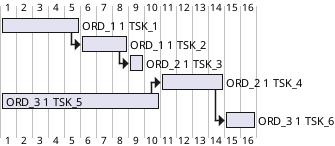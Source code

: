 @startgantt
[ORD_1 1 TSK_1] lasts 5 days
[ORD_1 1 TSK_2] lasts 3 days
[ORD_2 1 TSK_3] lasts 1 days
[ORD_2 1 TSK_4] lasts 4 days
[ORD_3 1 TSK_5] lasts 10 days
[ORD_3 1 TSK_6] lasts 2 days
[ORD_1 1 TSK_2] starts at [ORD_1 1 TSK_1]'s end
[ORD_2 1 TSK_3] starts at [ORD_1 1 TSK_2]'s end
[ORD_2 1 TSK_4] starts at [ORD_3 1 TSK_5]'s end
[ORD_3 1 TSK_6] starts at [ORD_2 1 TSK_4]'s end
@endgantt